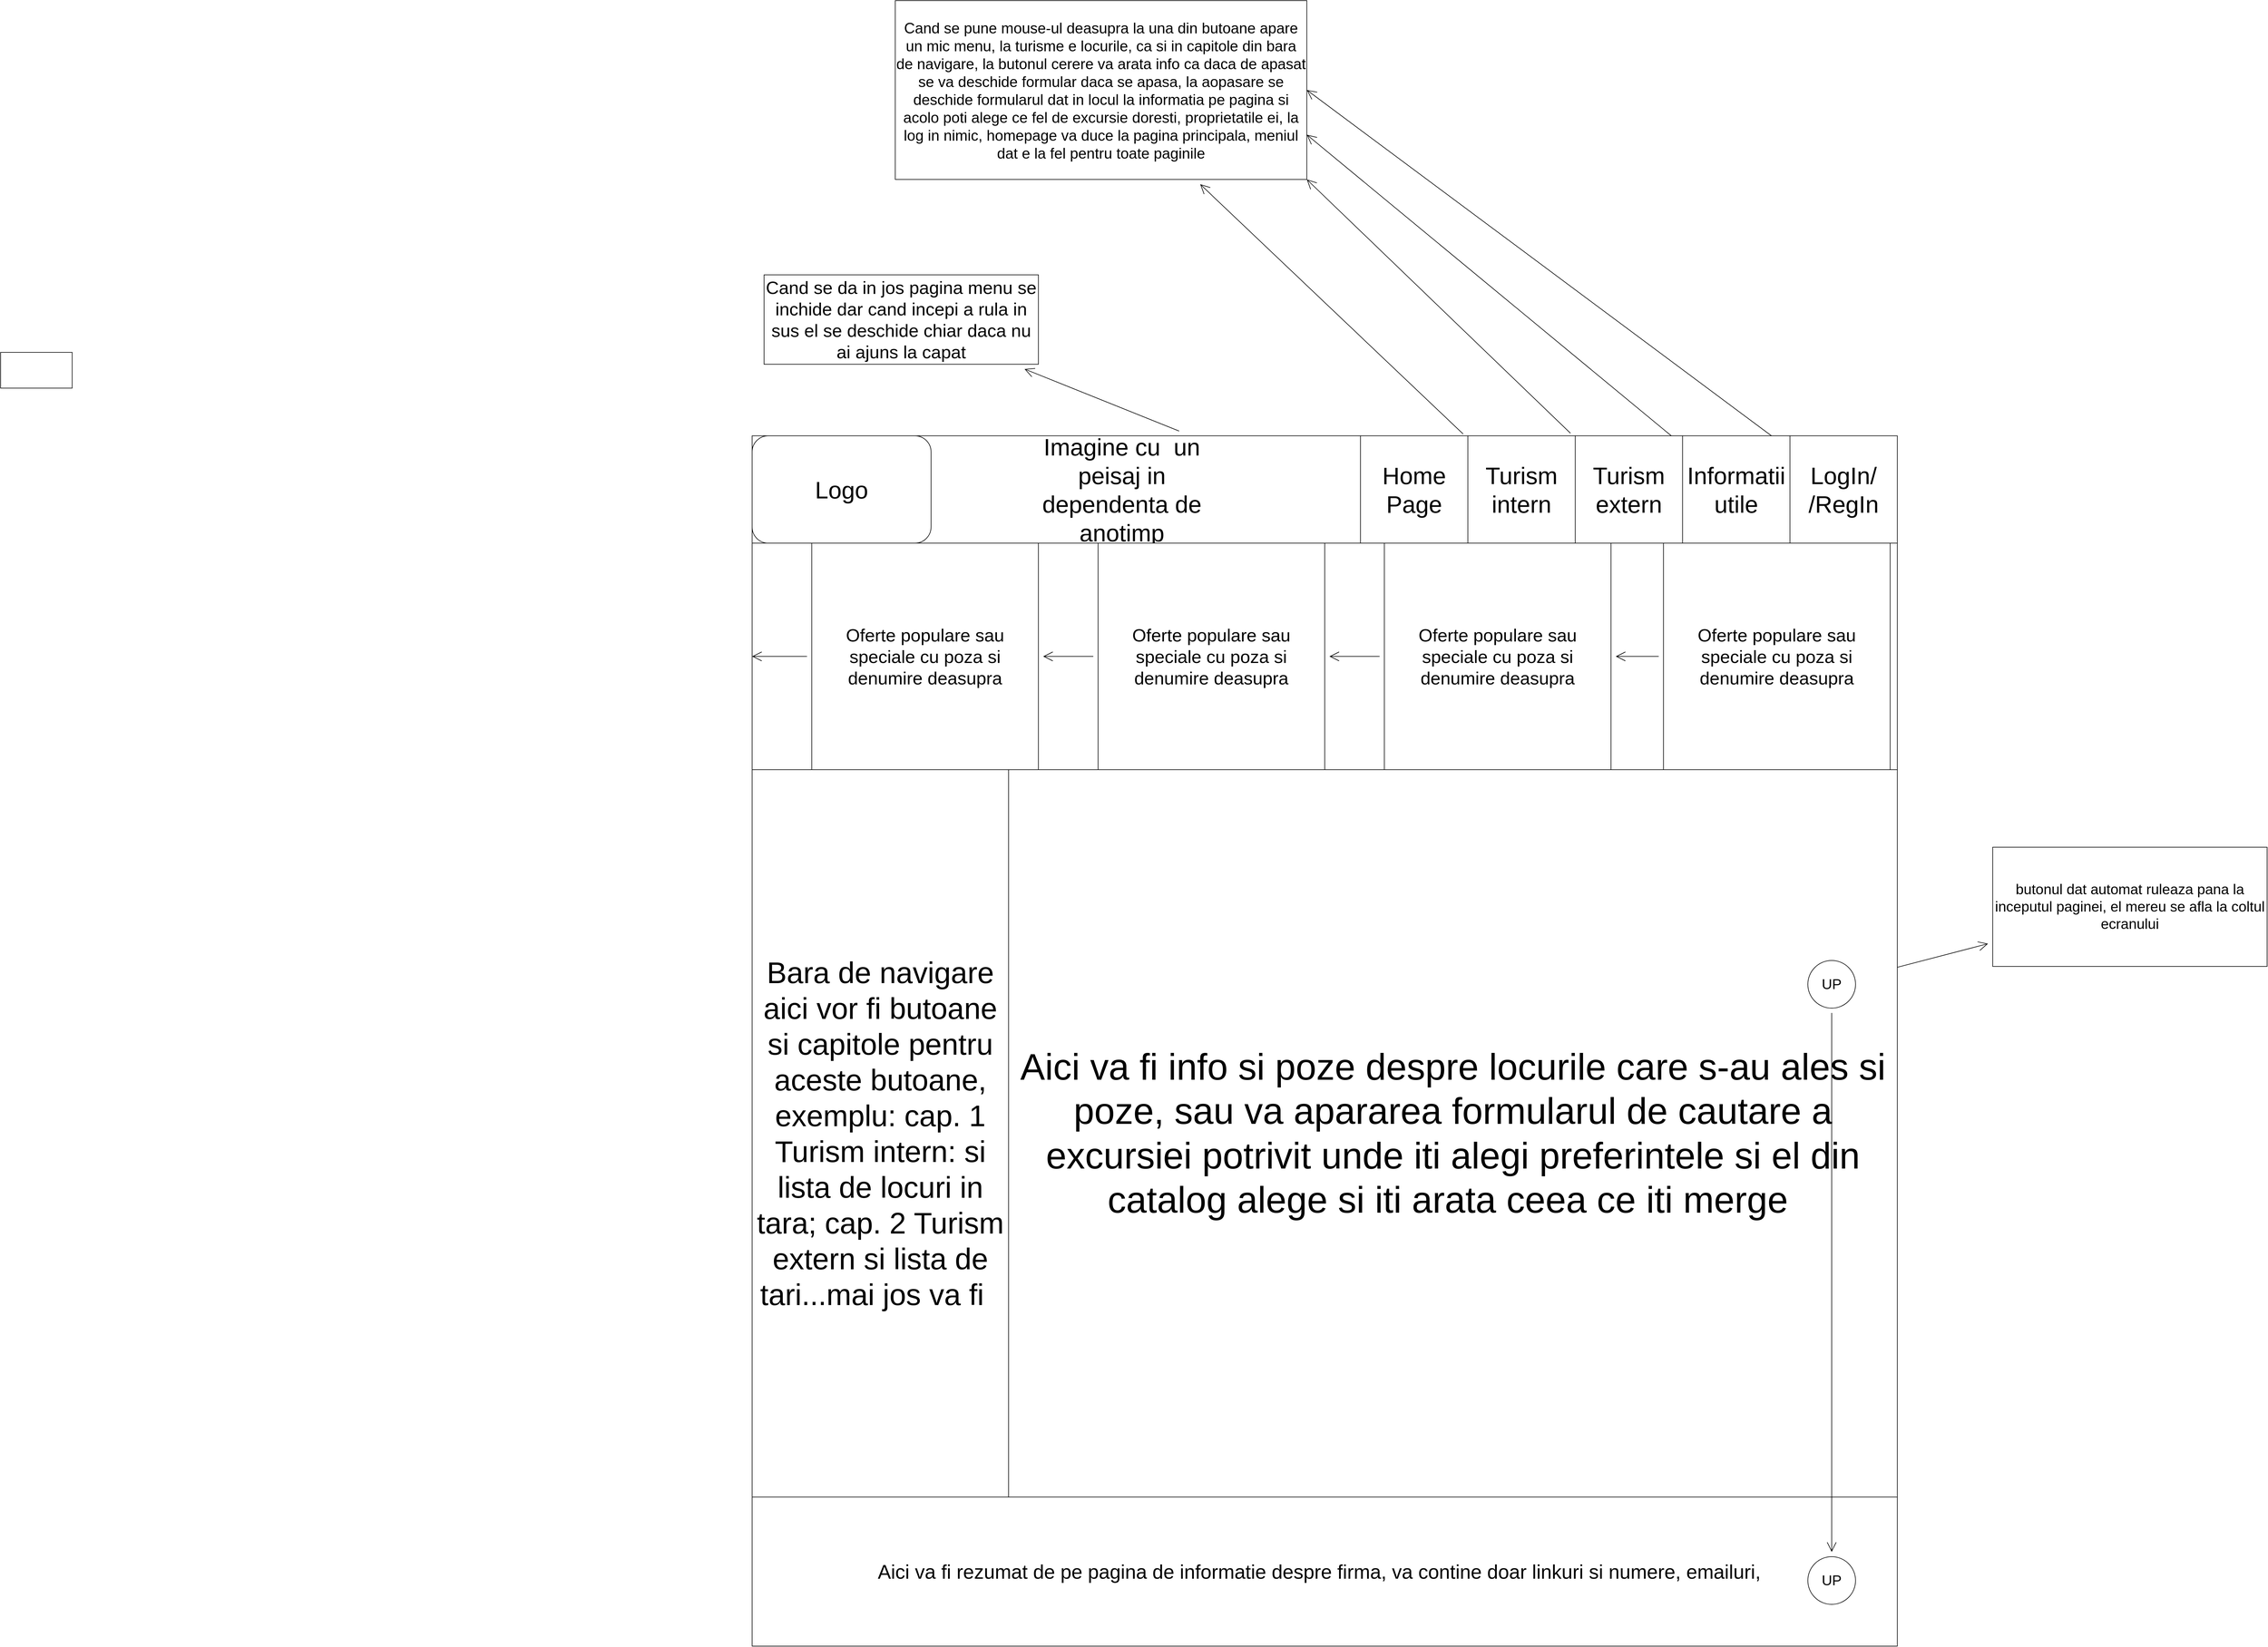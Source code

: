 <mxfile version="15.3.5" type="github">
  <diagram id="1rrCkgOocqfLfsYCuxov" name="Page-1">
    <mxGraphModel dx="6639" dy="4069" grid="1" gridSize="10" guides="1" tooltips="1" connect="1" arrows="1" fold="1" page="1" pageScale="1" pageWidth="827" pageHeight="1169" math="0" shadow="0">
      <root>
        <mxCell id="0" />
        <mxCell id="1" parent="0" />
        <mxCell id="aZzj-qA5KwKcpCNxHVRt-2" value="" style="whiteSpace=wrap;html=1;hachureGap=4;pointerEvents=0;" vertex="1" parent="1">
          <mxGeometry x="160" y="200" width="1920" height="2030" as="geometry" />
        </mxCell>
        <mxCell id="aZzj-qA5KwKcpCNxHVRt-38" value="" style="edgeStyle=none;curved=1;rounded=0;orthogonalLoop=1;jettySize=auto;html=1;endArrow=open;startSize=14;endSize=14;sourcePerimeterSpacing=8;targetPerimeterSpacing=8;" edge="1" parent="1" source="aZzj-qA5KwKcpCNxHVRt-3" target="aZzj-qA5KwKcpCNxHVRt-37">
          <mxGeometry relative="1" as="geometry" />
        </mxCell>
        <mxCell id="aZzj-qA5KwKcpCNxHVRt-3" value="" style="rounded=0;whiteSpace=wrap;html=1;hachureGap=4;pointerEvents=0;" vertex="1" parent="1">
          <mxGeometry x="160" y="200" width="1920" height="180" as="geometry" />
        </mxCell>
        <mxCell id="aZzj-qA5KwKcpCNxHVRt-5" value="&lt;font style=&quot;font-size: 40px&quot;&gt;Logo&lt;/font&gt;" style="rounded=1;whiteSpace=wrap;html=1;hachureGap=4;pointerEvents=0;" vertex="1" parent="1">
          <mxGeometry x="160" y="200" width="300" height="180" as="geometry" />
        </mxCell>
        <mxCell id="aZzj-qA5KwKcpCNxHVRt-34" style="edgeStyle=none;curved=1;rounded=0;orthogonalLoop=1;jettySize=auto;html=1;entryX=1;entryY=0.5;entryDx=0;entryDy=0;endArrow=open;startSize=14;endSize=14;sourcePerimeterSpacing=8;targetPerimeterSpacing=8;" edge="1" parent="1" source="aZzj-qA5KwKcpCNxHVRt-6" target="aZzj-qA5KwKcpCNxHVRt-30">
          <mxGeometry relative="1" as="geometry" />
        </mxCell>
        <mxCell id="aZzj-qA5KwKcpCNxHVRt-6" value="&lt;font style=&quot;font-size: 40px&quot;&gt;LogIn/&lt;br&gt;/RegIn&lt;/font&gt;" style="whiteSpace=wrap;html=1;aspect=fixed;hachureGap=4;pointerEvents=0;" vertex="1" parent="1">
          <mxGeometry x="1900" y="200" width="180" height="180" as="geometry" />
        </mxCell>
        <mxCell id="aZzj-qA5KwKcpCNxHVRt-33" style="edgeStyle=none;curved=1;rounded=0;orthogonalLoop=1;jettySize=auto;html=1;entryX=1;entryY=0.75;entryDx=0;entryDy=0;endArrow=open;startSize=14;endSize=14;sourcePerimeterSpacing=8;targetPerimeterSpacing=8;" edge="1" parent="1" source="aZzj-qA5KwKcpCNxHVRt-7" target="aZzj-qA5KwKcpCNxHVRt-30">
          <mxGeometry relative="1" as="geometry" />
        </mxCell>
        <mxCell id="aZzj-qA5KwKcpCNxHVRt-7" value="&lt;span style=&quot;font-size: 40px&quot;&gt;Informatii utile&lt;/span&gt;" style="whiteSpace=wrap;html=1;aspect=fixed;hachureGap=4;pointerEvents=0;" vertex="1" parent="1">
          <mxGeometry x="1720" y="200" width="180" height="180" as="geometry" />
        </mxCell>
        <mxCell id="aZzj-qA5KwKcpCNxHVRt-31" value="" style="edgeStyle=none;curved=1;rounded=0;orthogonalLoop=1;jettySize=auto;html=1;endArrow=open;startSize=14;endSize=14;sourcePerimeterSpacing=8;targetPerimeterSpacing=8;" edge="1" parent="1" source="aZzj-qA5KwKcpCNxHVRt-9" target="aZzj-qA5KwKcpCNxHVRt-30">
          <mxGeometry relative="1" as="geometry" />
        </mxCell>
        <mxCell id="aZzj-qA5KwKcpCNxHVRt-9" value="&lt;font style=&quot;font-size: 40px&quot;&gt;Turism intern&lt;/font&gt;" style="whiteSpace=wrap;html=1;aspect=fixed;hachureGap=4;pointerEvents=0;" vertex="1" parent="1">
          <mxGeometry x="1360" y="200" width="180" height="180" as="geometry" />
        </mxCell>
        <mxCell id="aZzj-qA5KwKcpCNxHVRt-32" style="edgeStyle=none;curved=1;rounded=0;orthogonalLoop=1;jettySize=auto;html=1;entryX=1;entryY=1;entryDx=0;entryDy=0;endArrow=open;startSize=14;endSize=14;sourcePerimeterSpacing=8;targetPerimeterSpacing=8;" edge="1" parent="1" source="aZzj-qA5KwKcpCNxHVRt-11" target="aZzj-qA5KwKcpCNxHVRt-30">
          <mxGeometry relative="1" as="geometry" />
        </mxCell>
        <mxCell id="aZzj-qA5KwKcpCNxHVRt-11" value="&lt;span style=&quot;font-size: 40px&quot;&gt;Turism extern&lt;/span&gt;" style="whiteSpace=wrap;html=1;aspect=fixed;hachureGap=4;pointerEvents=0;" vertex="1" parent="1">
          <mxGeometry x="1540" y="200" width="180" height="180" as="geometry" />
        </mxCell>
        <mxCell id="aZzj-qA5KwKcpCNxHVRt-13" value="&lt;font style=&quot;font-size: 40px&quot;&gt;Home Page&lt;/font&gt;" style="whiteSpace=wrap;html=1;aspect=fixed;hachureGap=4;pointerEvents=0;" vertex="1" parent="1">
          <mxGeometry x="1180" y="200" width="180" height="180" as="geometry" />
        </mxCell>
        <mxCell id="aZzj-qA5KwKcpCNxHVRt-18" value="&lt;font style=&quot;font-size: 40px&quot;&gt;Imagine cu&amp;nbsp; un peisaj in dependenta de anotimp&lt;br&gt;&lt;/font&gt;" style="text;html=1;strokeColor=none;fillColor=none;align=center;verticalAlign=middle;whiteSpace=wrap;rounded=0;hachureGap=4;pointerEvents=0;" vertex="1" parent="1">
          <mxGeometry x="600" y="200" width="360" height="180" as="geometry" />
        </mxCell>
        <mxCell id="aZzj-qA5KwKcpCNxHVRt-19" value="" style="rounded=0;whiteSpace=wrap;html=1;hachureGap=4;pointerEvents=0;" vertex="1" parent="1">
          <mxGeometry x="160" y="380" width="1920" height="380" as="geometry" />
        </mxCell>
        <mxCell id="aZzj-qA5KwKcpCNxHVRt-22" value="" style="edgeStyle=none;curved=1;rounded=0;orthogonalLoop=1;jettySize=auto;html=1;endArrow=open;startSize=14;endSize=14;sourcePerimeterSpacing=8;targetPerimeterSpacing=8;" edge="1" parent="1" source="aZzj-qA5KwKcpCNxHVRt-20" target="aZzj-qA5KwKcpCNxHVRt-21">
          <mxGeometry relative="1" as="geometry" />
        </mxCell>
        <mxCell id="aZzj-qA5KwKcpCNxHVRt-20" value="&lt;span style=&quot;font-size: 30px&quot;&gt;Oferte populare sau speciale cu poza si denumire deasupra&lt;/span&gt;" style="whiteSpace=wrap;html=1;aspect=fixed;hachureGap=4;pointerEvents=0;" vertex="1" parent="1">
          <mxGeometry x="1688" y="380" width="380" height="380" as="geometry" />
        </mxCell>
        <mxCell id="aZzj-qA5KwKcpCNxHVRt-24" value="" style="edgeStyle=none;curved=1;rounded=0;orthogonalLoop=1;jettySize=auto;html=1;endArrow=open;startSize=14;endSize=14;sourcePerimeterSpacing=8;targetPerimeterSpacing=8;" edge="1" parent="1" source="aZzj-qA5KwKcpCNxHVRt-21" target="aZzj-qA5KwKcpCNxHVRt-23">
          <mxGeometry relative="1" as="geometry" />
        </mxCell>
        <mxCell id="aZzj-qA5KwKcpCNxHVRt-21" value="&lt;span style=&quot;font-size: 30px&quot;&gt;Oferte populare sau speciale cu poza si denumire deasupra&lt;/span&gt;" style="whiteSpace=wrap;html=1;aspect=fixed;hachureGap=4;pointerEvents=0;" vertex="1" parent="1">
          <mxGeometry x="1220" y="380" width="380" height="380" as="geometry" />
        </mxCell>
        <mxCell id="aZzj-qA5KwKcpCNxHVRt-26" value="" style="edgeStyle=none;curved=1;rounded=0;orthogonalLoop=1;jettySize=auto;html=1;endArrow=open;startSize=14;endSize=14;sourcePerimeterSpacing=8;targetPerimeterSpacing=8;" edge="1" parent="1" source="aZzj-qA5KwKcpCNxHVRt-23" target="aZzj-qA5KwKcpCNxHVRt-25">
          <mxGeometry relative="1" as="geometry" />
        </mxCell>
        <mxCell id="aZzj-qA5KwKcpCNxHVRt-23" value="&lt;span style=&quot;font-size: 30px&quot;&gt;Oferte populare sau speciale cu poza si denumire deasupra&lt;/span&gt;" style="whiteSpace=wrap;html=1;aspect=fixed;hachureGap=4;pointerEvents=0;" vertex="1" parent="1">
          <mxGeometry x="740" y="380" width="380" height="380" as="geometry" />
        </mxCell>
        <mxCell id="aZzj-qA5KwKcpCNxHVRt-28" value="" style="edgeStyle=none;curved=1;rounded=0;orthogonalLoop=1;jettySize=auto;html=1;endArrow=open;startSize=14;endSize=14;sourcePerimeterSpacing=8;targetPerimeterSpacing=8;entryX=0;entryY=0.5;entryDx=0;entryDy=0;" edge="1" parent="1" source="aZzj-qA5KwKcpCNxHVRt-25" target="aZzj-qA5KwKcpCNxHVRt-19">
          <mxGeometry relative="1" as="geometry">
            <mxPoint x="248" y="570" as="targetPoint" />
          </mxGeometry>
        </mxCell>
        <mxCell id="aZzj-qA5KwKcpCNxHVRt-25" value="&lt;font style=&quot;font-size: 30px&quot;&gt;Oferte populare sau speciale cu poza si denumire deasupra&lt;/font&gt;" style="whiteSpace=wrap;html=1;aspect=fixed;hachureGap=4;pointerEvents=0;" vertex="1" parent="1">
          <mxGeometry x="260" y="380" width="380" height="380" as="geometry" />
        </mxCell>
        <mxCell id="aZzj-qA5KwKcpCNxHVRt-29" value="&lt;font style=&quot;font-size: 50px&quot;&gt;Bara de navigare aici vor fi butoane si capitole pentru aceste butoane, exemplu: cap. 1 Turism intern: si lista de locuri in tara; cap. 2 Turism extern si lista de tari...mai jos va fi&amp;nbsp;&amp;nbsp;&lt;/font&gt;" style="whiteSpace=wrap;html=1;hachureGap=4;pointerEvents=0;direction=west;" vertex="1" parent="1">
          <mxGeometry x="160" y="760" width="430" height="1220" as="geometry" />
        </mxCell>
        <mxCell id="aZzj-qA5KwKcpCNxHVRt-30" value="&lt;font style=&quot;font-size: 25px&quot;&gt;Cand se pune mouse-ul deasupra la una din butoane apare un mic menu, la turisme e locurile, ca si in capitole din bara de navigare, la butonul cerere va arata info ca daca de apasat se va deschide formular daca se apasa, la aopasare se deschide formularul dat in locul la informatia pe pagina si acolo poti alege ce fel de excursie doresti, proprietatile ei, la log in nimic, homepage va duce la pagina principala, meniul dat e la fel pentru toate paginile&lt;/font&gt;" style="whiteSpace=wrap;html=1;hachureGap=4;" vertex="1" parent="1">
          <mxGeometry x="400" y="-530" width="690" height="300" as="geometry" />
        </mxCell>
        <mxCell id="aZzj-qA5KwKcpCNxHVRt-37" value="&lt;font style=&quot;font-size: 30px&quot;&gt;Cand se da in jos pagina menu se inchide dar cand incepi a rula in sus el se deschide chiar daca nu ai ajuns la capat&lt;/font&gt;" style="whiteSpace=wrap;html=1;rounded=0;hachureGap=4;" vertex="1" parent="1">
          <mxGeometry x="180" y="-70" width="460" height="150" as="geometry" />
        </mxCell>
        <mxCell id="aZzj-qA5KwKcpCNxHVRt-44" value="" style="edgeStyle=none;curved=1;rounded=0;orthogonalLoop=1;jettySize=auto;html=1;endArrow=open;startSize=14;endSize=14;sourcePerimeterSpacing=8;targetPerimeterSpacing=8;" edge="1" parent="1" source="aZzj-qA5KwKcpCNxHVRt-39" target="aZzj-qA5KwKcpCNxHVRt-43">
          <mxGeometry relative="1" as="geometry" />
        </mxCell>
        <mxCell id="aZzj-qA5KwKcpCNxHVRt-43" value="&lt;font style=&quot;font-size: 24px&quot;&gt;butonul dat automat ruleaza pana la inceputul paginei, el mereu se afla la coltul ecranului&lt;/font&gt;" style="whiteSpace=wrap;html=1;hachureGap=4;" vertex="1" parent="1">
          <mxGeometry x="2240" y="890" width="460" height="200" as="geometry" />
        </mxCell>
        <mxCell id="aZzj-qA5KwKcpCNxHVRt-45" value="&lt;font style=&quot;font-size: 33px&quot;&gt;Aici va fi rezumat de pe pagina de informatie despre firma, va contine doar linkuri si numere, emailuri,&amp;nbsp;&amp;nbsp;&lt;/font&gt;" style="rounded=0;whiteSpace=wrap;html=1;hachureGap=4;pointerEvents=0;" vertex="1" parent="1">
          <mxGeometry x="160" y="1980" width="1920" height="250" as="geometry" />
        </mxCell>
        <mxCell id="aZzj-qA5KwKcpCNxHVRt-40" value="&lt;font style=&quot;font-size: 24px&quot;&gt;UP&lt;/font&gt;" style="ellipse;whiteSpace=wrap;html=1;aspect=fixed;hachureGap=4;pointerEvents=0;" vertex="1" parent="1">
          <mxGeometry x="1930" y="2080" width="80" height="80" as="geometry" />
        </mxCell>
        <mxCell id="aZzj-qA5KwKcpCNxHVRt-48" value="&lt;span style=&quot;font-size: 62px&quot;&gt;Aici va fi info si poze despre locurile care s-au ales si poze, sau va apararea formularul de cautare a excursiei potrivit unde iti alegi preferintele si el din catalog alege si iti arata ceea ce iti merge&amp;nbsp;&lt;/span&gt;" style="whiteSpace=wrap;html=1;hachureGap=4;pointerEvents=0;" vertex="1" parent="1">
          <mxGeometry x="590" y="760" width="1490" height="1220" as="geometry" />
        </mxCell>
        <mxCell id="aZzj-qA5KwKcpCNxHVRt-39" value="&lt;font style=&quot;font-size: 24px&quot;&gt;UP&lt;/font&gt;" style="ellipse;whiteSpace=wrap;html=1;aspect=fixed;hachureGap=4;pointerEvents=0;" vertex="1" parent="1">
          <mxGeometry x="1930" y="1080" width="80" height="80" as="geometry" />
        </mxCell>
        <mxCell id="aZzj-qA5KwKcpCNxHVRt-41" value="" style="edgeStyle=none;curved=1;rounded=0;orthogonalLoop=1;jettySize=auto;html=1;endArrow=open;startSize=14;endSize=14;sourcePerimeterSpacing=8;targetPerimeterSpacing=8;" edge="1" parent="1" source="aZzj-qA5KwKcpCNxHVRt-39" target="aZzj-qA5KwKcpCNxHVRt-40">
          <mxGeometry relative="1" as="geometry" />
        </mxCell>
        <mxCell id="aZzj-qA5KwKcpCNxHVRt-49" value="" style="whiteSpace=wrap;html=1;hachureGap=4;pointerEvents=0;" vertex="1" parent="1">
          <mxGeometry x="-1100" y="60" width="120" height="60" as="geometry" />
        </mxCell>
      </root>
    </mxGraphModel>
  </diagram>
</mxfile>
